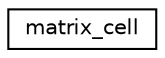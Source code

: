 digraph "Graphical Class Hierarchy"
{
  edge [fontname="Helvetica",fontsize="10",labelfontname="Helvetica",labelfontsize="10"];
  node [fontname="Helvetica",fontsize="10",shape=record];
  rankdir="LR";
  Node0 [label="matrix_cell",height=0.2,width=0.4,color="black", fillcolor="white", style="filled",URL="$structmatrix__cell.html"];
}
